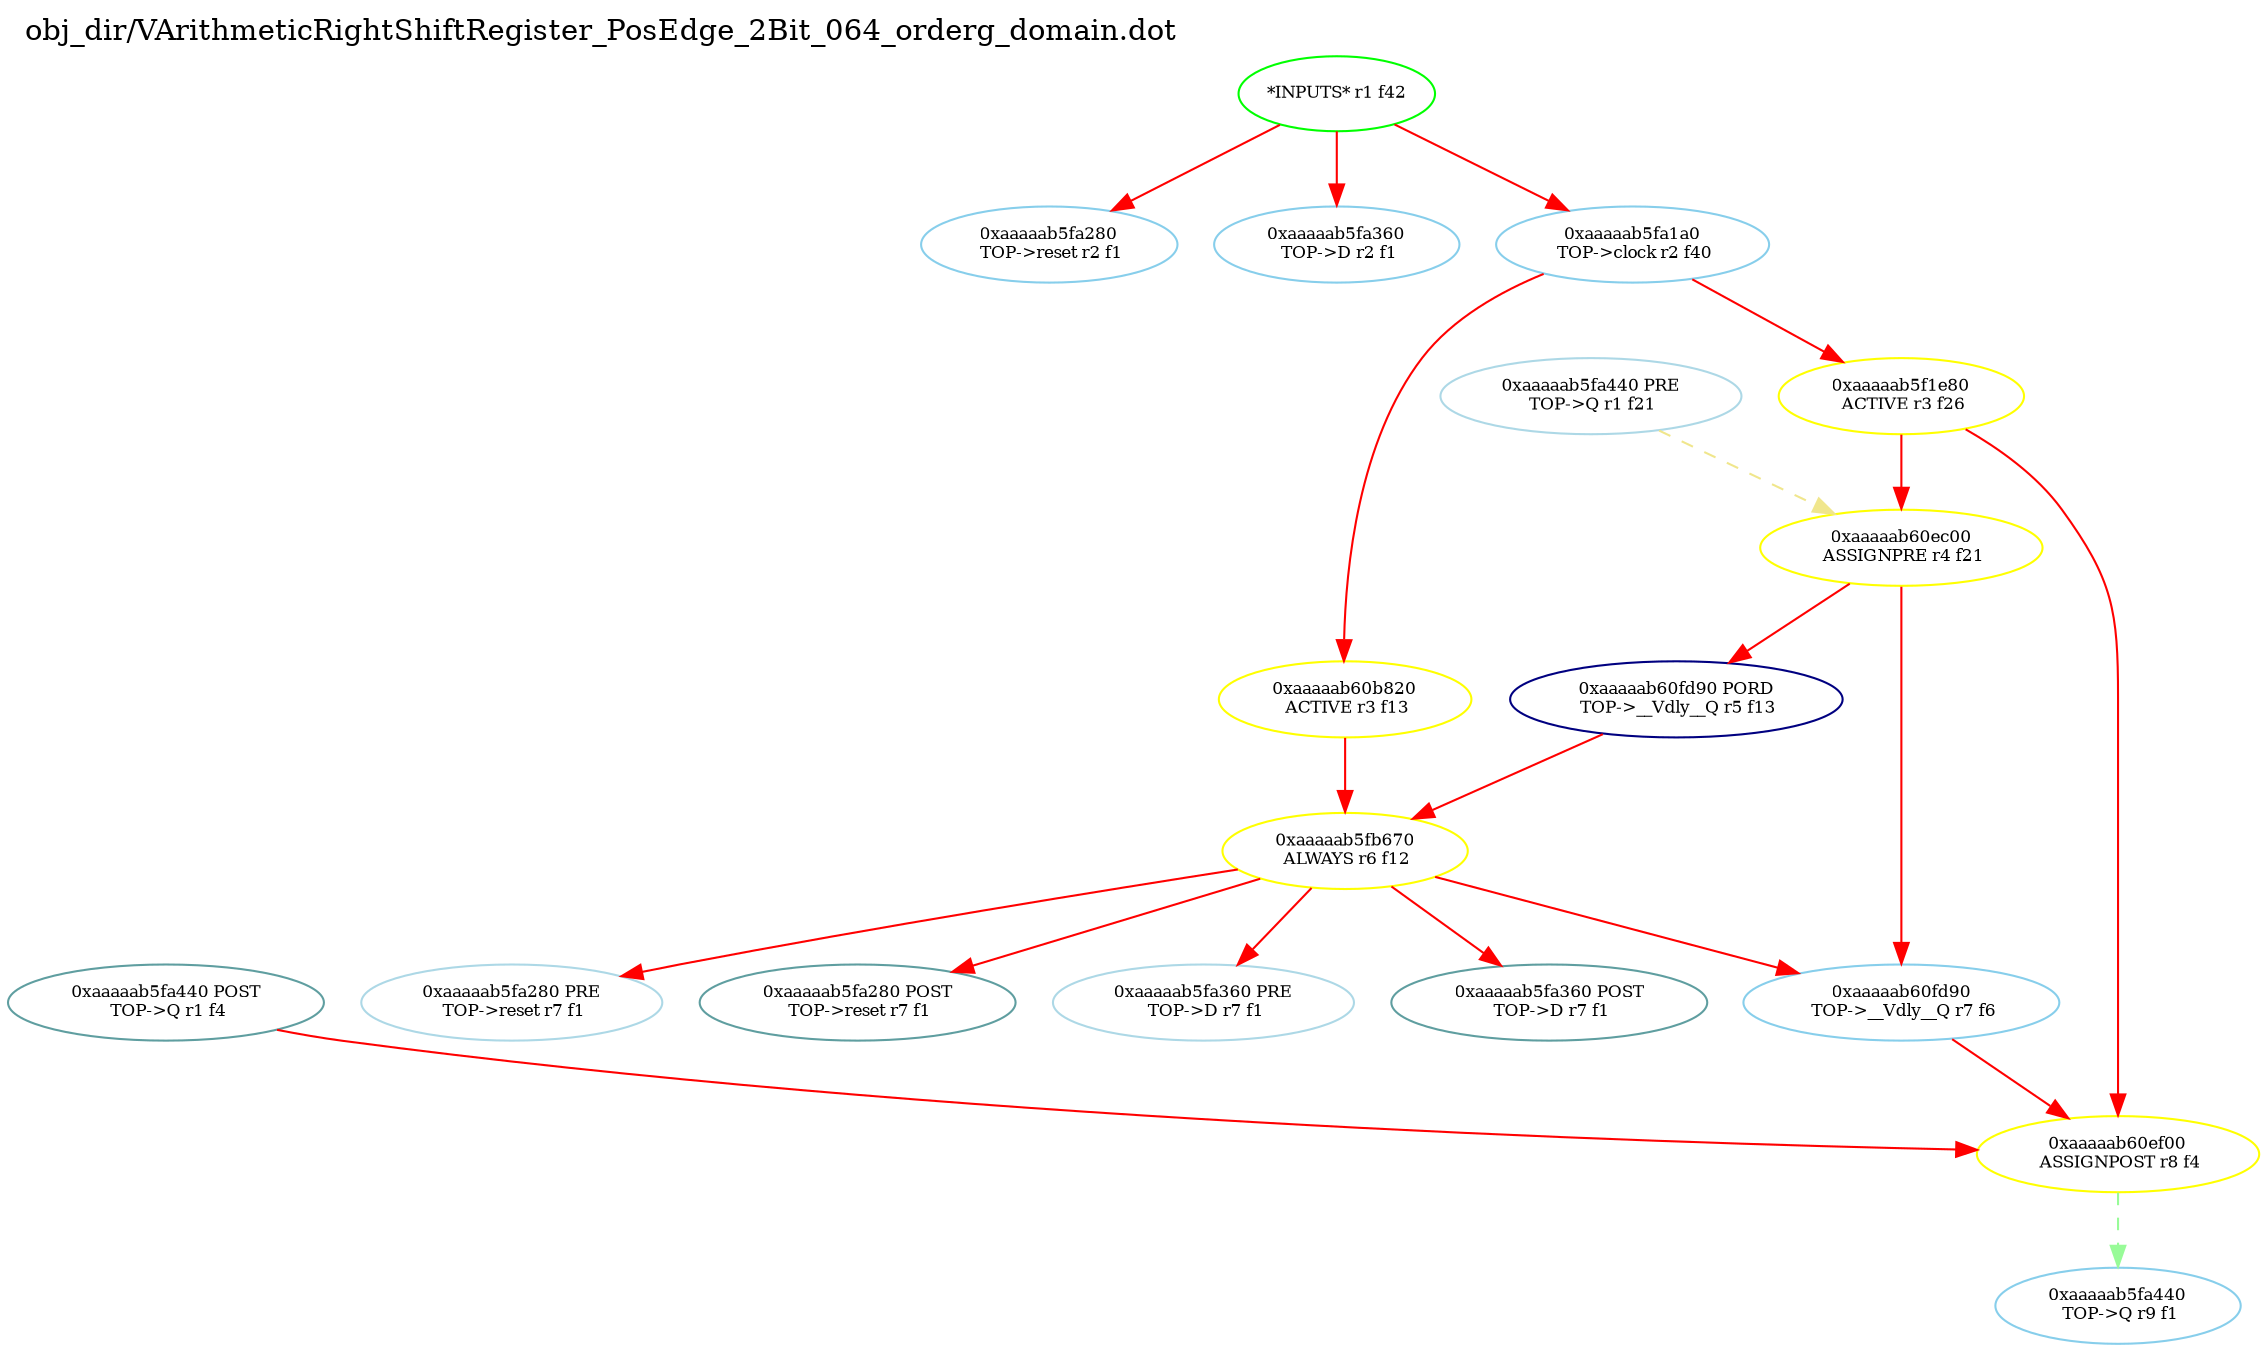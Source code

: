 digraph v3graph {
	graph	[label="obj_dir/VArithmeticRightShiftRegister_PosEdge_2Bit_064_orderg_domain.dot",
		 labelloc=t, labeljust=l,
		 //size="7.5,10",
		 rankdir=TB];
	n0xaaaaab5f9fe0_0	[fontsize=8 label="0xaaaaab5fa440 POST\n TOP->Q r1 f4", color=CadetBlue];
	n0xaaaaab5f9fe0_1	[fontsize=8 label="0xaaaaab5fa440 PRE\n TOP->Q r1 f21", color=lightblue];
	n2	[fontsize=8 label="*INPUTS* r1 f42", color=green];
	n0xaaaaab5f9fe0_3	[fontsize=8 label="0xaaaaab5fa280\n TOP->reset r2 f1", color=skyblue];
	n0xaaaaab5f9fe0_4	[fontsize=8 label="0xaaaaab5fa360\n TOP->D r2 f1", color=skyblue];
	n0xaaaaab5f9fe0_5	[fontsize=8 label="0xaaaaab5fa1a0\n TOP->clock r2 f40", color=skyblue];
	n0xaaaaab5f9fe0_6	[fontsize=8 label="0xaaaaab60b820\n ACTIVE r3 f13", color=yellow];
	n0xaaaaab5f9fe0_7	[fontsize=8 label="0xaaaaab5f1e80\n ACTIVE r3 f26", color=yellow];
	n0xaaaaab5f9fe0_8	[fontsize=8 label="0xaaaaab60ec00\n ASSIGNPRE r4 f21", color=yellow];
	n0xaaaaab5f9fe0_9	[fontsize=8 label="0xaaaaab60fd90 PORD\n TOP->__Vdly__Q r5 f13", color=NavyBlue];
	n0xaaaaab5f9fe0_10	[fontsize=8 label="0xaaaaab5fb670\n ALWAYS r6 f12", color=yellow];
	n0xaaaaab5f9fe0_11	[fontsize=8 label="0xaaaaab5fa280 PRE\n TOP->reset r7 f1", color=lightblue];
	n0xaaaaab5f9fe0_12	[fontsize=8 label="0xaaaaab5fa280 POST\n TOP->reset r7 f1", color=CadetBlue];
	n0xaaaaab5f9fe0_13	[fontsize=8 label="0xaaaaab5fa360 PRE\n TOP->D r7 f1", color=lightblue];
	n0xaaaaab5f9fe0_14	[fontsize=8 label="0xaaaaab5fa360 POST\n TOP->D r7 f1", color=CadetBlue];
	n0xaaaaab5f9fe0_15	[fontsize=8 label="0xaaaaab60fd90\n TOP->__Vdly__Q r7 f6", color=skyblue];
	n0xaaaaab5f9fe0_16	[fontsize=8 label="0xaaaaab60ef00\n ASSIGNPOST r8 f4", color=yellow];
	n0xaaaaab5f9fe0_17	[fontsize=8 label="0xaaaaab5fa440\n TOP->Q r9 f1", color=skyblue];
	n0xaaaaab5f9fe0_0 -> n0xaaaaab5f9fe0_16 [fontsize=8 label="" weight=2 color=red];
	n0xaaaaab5f9fe0_1 -> n0xaaaaab5f9fe0_8 [fontsize=8 label="" weight=3 color=khaki style=dashed];
	n2 -> n0xaaaaab5f9fe0_3 [fontsize=8 label="" weight=1 color=red];
	n2 -> n0xaaaaab5f9fe0_4 [fontsize=8 label="" weight=1 color=red];
	n2 -> n0xaaaaab5f9fe0_5 [fontsize=8 label="" weight=1 color=red];
	n0xaaaaab5f9fe0_5 -> n0xaaaaab5f9fe0_6 [fontsize=8 label="" weight=8 color=red];
	n0xaaaaab5f9fe0_5 -> n0xaaaaab5f9fe0_7 [fontsize=8 label="" weight=8 color=red];
	n0xaaaaab5f9fe0_6 -> n0xaaaaab5f9fe0_10 [fontsize=8 label="" weight=32 color=red];
	n0xaaaaab5f9fe0_7 -> n0xaaaaab5f9fe0_8 [fontsize=8 label="" weight=32 color=red];
	n0xaaaaab5f9fe0_7 -> n0xaaaaab5f9fe0_16 [fontsize=8 label="" weight=32 color=red];
	n0xaaaaab5f9fe0_8 -> n0xaaaaab5f9fe0_9 [fontsize=8 label="" weight=32 color=red];
	n0xaaaaab5f9fe0_8 -> n0xaaaaab5f9fe0_15 [fontsize=8 label="" weight=32 color=red];
	n0xaaaaab5f9fe0_9 -> n0xaaaaab5f9fe0_10 [fontsize=8 label="" weight=32 color=red];
	n0xaaaaab5f9fe0_10 -> n0xaaaaab5f9fe0_11 [fontsize=8 label="" weight=32 color=red];
	n0xaaaaab5f9fe0_10 -> n0xaaaaab5f9fe0_12 [fontsize=8 label="" weight=2 color=red];
	n0xaaaaab5f9fe0_10 -> n0xaaaaab5f9fe0_13 [fontsize=8 label="" weight=32 color=red];
	n0xaaaaab5f9fe0_10 -> n0xaaaaab5f9fe0_14 [fontsize=8 label="" weight=2 color=red];
	n0xaaaaab5f9fe0_10 -> n0xaaaaab5f9fe0_15 [fontsize=8 label="" weight=32 color=red];
	n0xaaaaab5f9fe0_15 -> n0xaaaaab5f9fe0_16 [fontsize=8 label="" weight=8 color=red];
	n0xaaaaab5f9fe0_16 -> n0xaaaaab5f9fe0_17 [fontsize=8 label="" weight=1 color=PaleGreen style=dashed];
}
